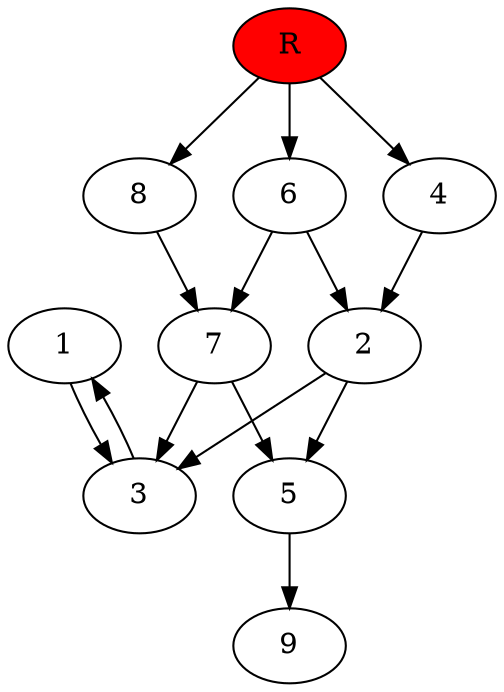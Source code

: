 digraph prb2688 {
	1
	2
	3
	4
	5
	6
	7
	8
	R [fillcolor="#ff0000" style=filled]
	1 -> 3
	2 -> 3
	2 -> 5
	3 -> 1
	4 -> 2
	5 -> 9
	6 -> 2
	6 -> 7
	7 -> 3
	7 -> 5
	8 -> 7
	R -> 4
	R -> 6
	R -> 8
}
